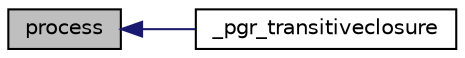 digraph "process"
{
  edge [fontname="Helvetica",fontsize="10",labelfontname="Helvetica",labelfontsize="10"];
  node [fontname="Helvetica",fontsize="10",shape=record];
  rankdir="LR";
  Node72 [label="process",height=0.2,width=0.4,color="black", fillcolor="grey75", style="filled", fontcolor="black"];
  Node72 -> Node73 [dir="back",color="midnightblue",fontsize="10",style="solid",fontname="Helvetica"];
  Node73 [label="_pgr_transitiveclosure",height=0.2,width=0.4,color="black", fillcolor="white", style="filled",URL="$transitiveClosure_8c.html#af54820bf22a50179fd978a3c36deb24b"];
}
